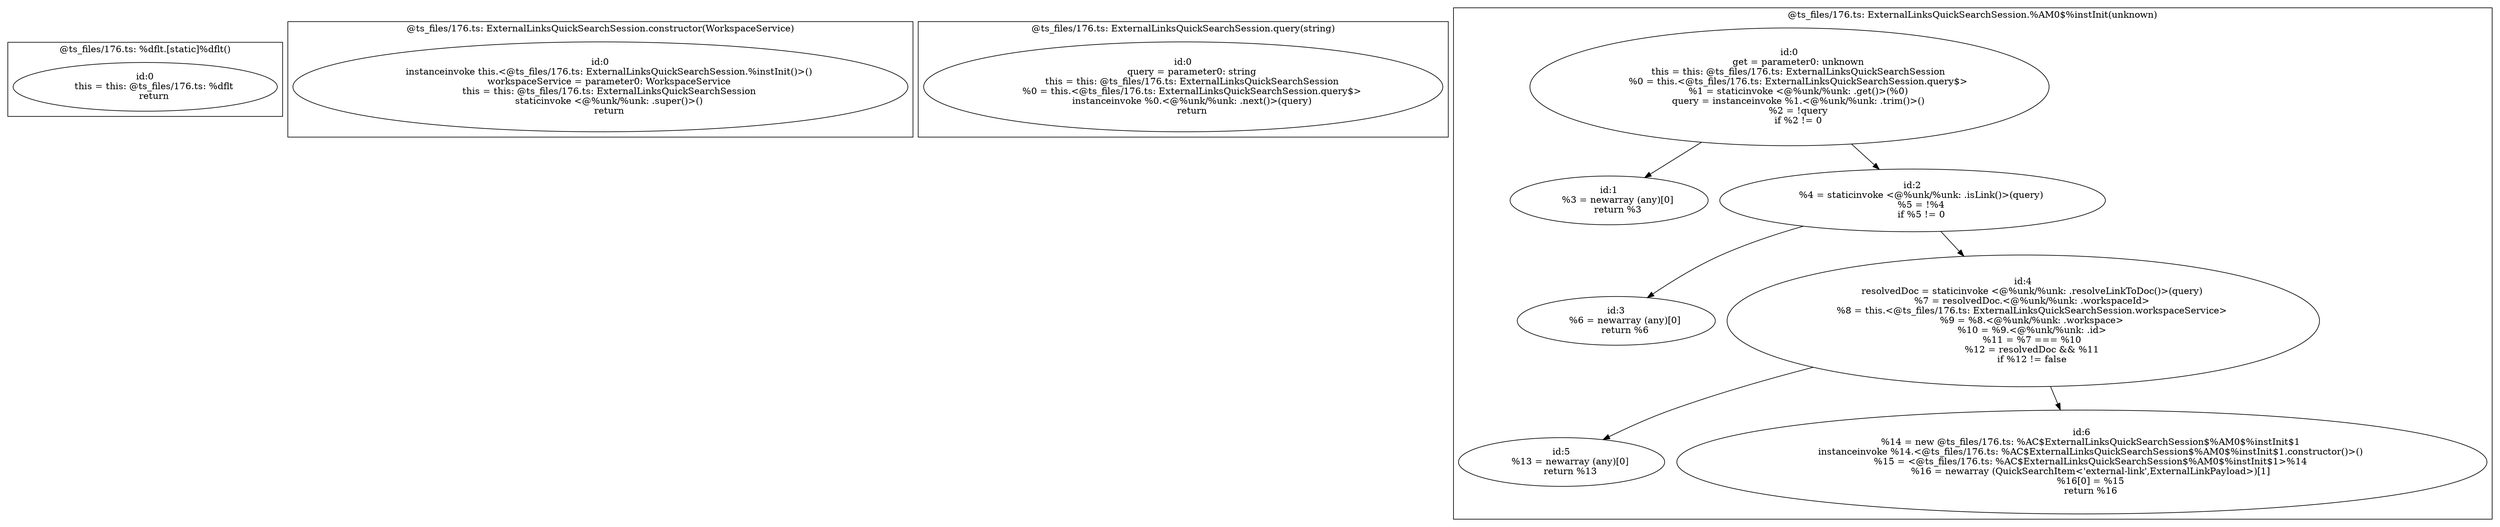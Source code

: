 digraph "176.ts" {
subgraph "cluster_@ts_files/176.ts: %dflt.[static]%dflt()" {
  label="@ts_files/176.ts: %dflt.[static]%dflt()";
  Node33780 [label="id:0
      this = this: @ts_files/176.ts: %dflt
      return"];
}
subgraph "cluster_@ts_files/176.ts: ExternalLinksQuickSearchSession.constructor(WorkspaceService)" {
  label="@ts_files/176.ts: ExternalLinksQuickSearchSession.constructor(WorkspaceService)";
  Node77010 [label="id:0
      instanceinvoke this.<@ts_files/176.ts: ExternalLinksQuickSearchSession.%instInit()>()
      workspaceService = parameter0: WorkspaceService
      this = this: @ts_files/176.ts: ExternalLinksQuickSearchSession
      staticinvoke <@%unk/%unk: .super()>()
      return"];
}
subgraph "cluster_@ts_files/176.ts: ExternalLinksQuickSearchSession.query(string)" {
  label="@ts_files/176.ts: ExternalLinksQuickSearchSession.query(string)";
  Node60440 [label="id:0
      query = parameter0: string
      this = this: @ts_files/176.ts: ExternalLinksQuickSearchSession
      %0 = this.<@ts_files/176.ts: ExternalLinksQuickSearchSession.query$>
      instanceinvoke %0.<@%unk/%unk: .next()>(query)
      return"];
}
subgraph "cluster_@ts_files/176.ts: ExternalLinksQuickSearchSession.%AM0$%instInit(unknown)" {
  label="@ts_files/176.ts: ExternalLinksQuickSearchSession.%AM0$%instInit(unknown)";
  Node67490 [label="id:0
      get = parameter0: unknown
      this = this: @ts_files/176.ts: ExternalLinksQuickSearchSession
      %0 = this.<@ts_files/176.ts: ExternalLinksQuickSearchSession.query$>
      %1 = staticinvoke <@%unk/%unk: .get()>(%0)
      query = instanceinvoke %1.<@%unk/%unk: .trim()>()
      %2 = !query
      if %2 != 0"];
  Node67491 [label="id:1
      %3 = newarray (any)[0]
      return %3"];
  Node67492 [label="id:2
      %4 = staticinvoke <@%unk/%unk: .isLink()>(query)
      %5 = !%4
      if %5 != 0"];
  Node67493 [label="id:3
      %6 = newarray (any)[0]
      return %6"];
  Node67494 [label="id:4
      resolvedDoc = staticinvoke <@%unk/%unk: .resolveLinkToDoc()>(query)
      %7 = resolvedDoc.<@%unk/%unk: .workspaceId>
      %8 = this.<@ts_files/176.ts: ExternalLinksQuickSearchSession.workspaceService>
      %9 = %8.<@%unk/%unk: .workspace>
      %10 = %9.<@%unk/%unk: .id>
      %11 = %7 === %10
      %12 = resolvedDoc && %11
      if %12 != false"];
  Node67495 [label="id:5
      %13 = newarray (any)[0]
      return %13"];
  Node67496 [label="id:6
      %14 = new @ts_files/176.ts: %AC$ExternalLinksQuickSearchSession$%AM0$%instInit$1
      instanceinvoke %14.<@ts_files/176.ts: %AC$ExternalLinksQuickSearchSession$%AM0$%instInit$1.constructor()>()
      %15 = <@ts_files/176.ts: %AC$ExternalLinksQuickSearchSession$%AM0$%instInit$1>%14
      %16 = newarray (QuickSearchItem<'external-link',ExternalLinkPayload>)[1]
      %16[0] = %15
      return %16"];
  Node67490 -> Node67491;
  Node67490 -> Node67492;
  Node67492 -> Node67493;
  Node67492 -> Node67494;
  Node67494 -> Node67495;
  Node67494 -> Node67496;
}
}
